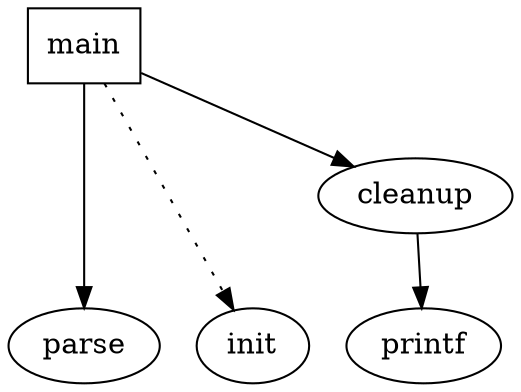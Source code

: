 digraph G {
    size = "4,4";
    main [shape=box];
    main -> parse [weight=8];
    main -> init [style=dotted];
    main -> cleanup;
    cleanup -> printf;
    {rank = same; parse init printf}
} 
